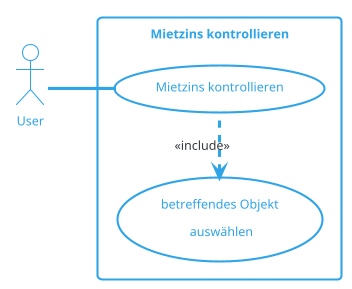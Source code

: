 @startuml MietzinsKontrollieren
!theme cerulean-outline

left to right direction
actor "User" as fc
rectangle "Mietzins kontrollieren" {
  usecase "Mietzins kontrollieren" as UC1
  usecase "betreffendes Objekt\n auswählen"as inc1

} 
fc -- UC1
UC1 .left.> inc1 : <<include>>
@enduml